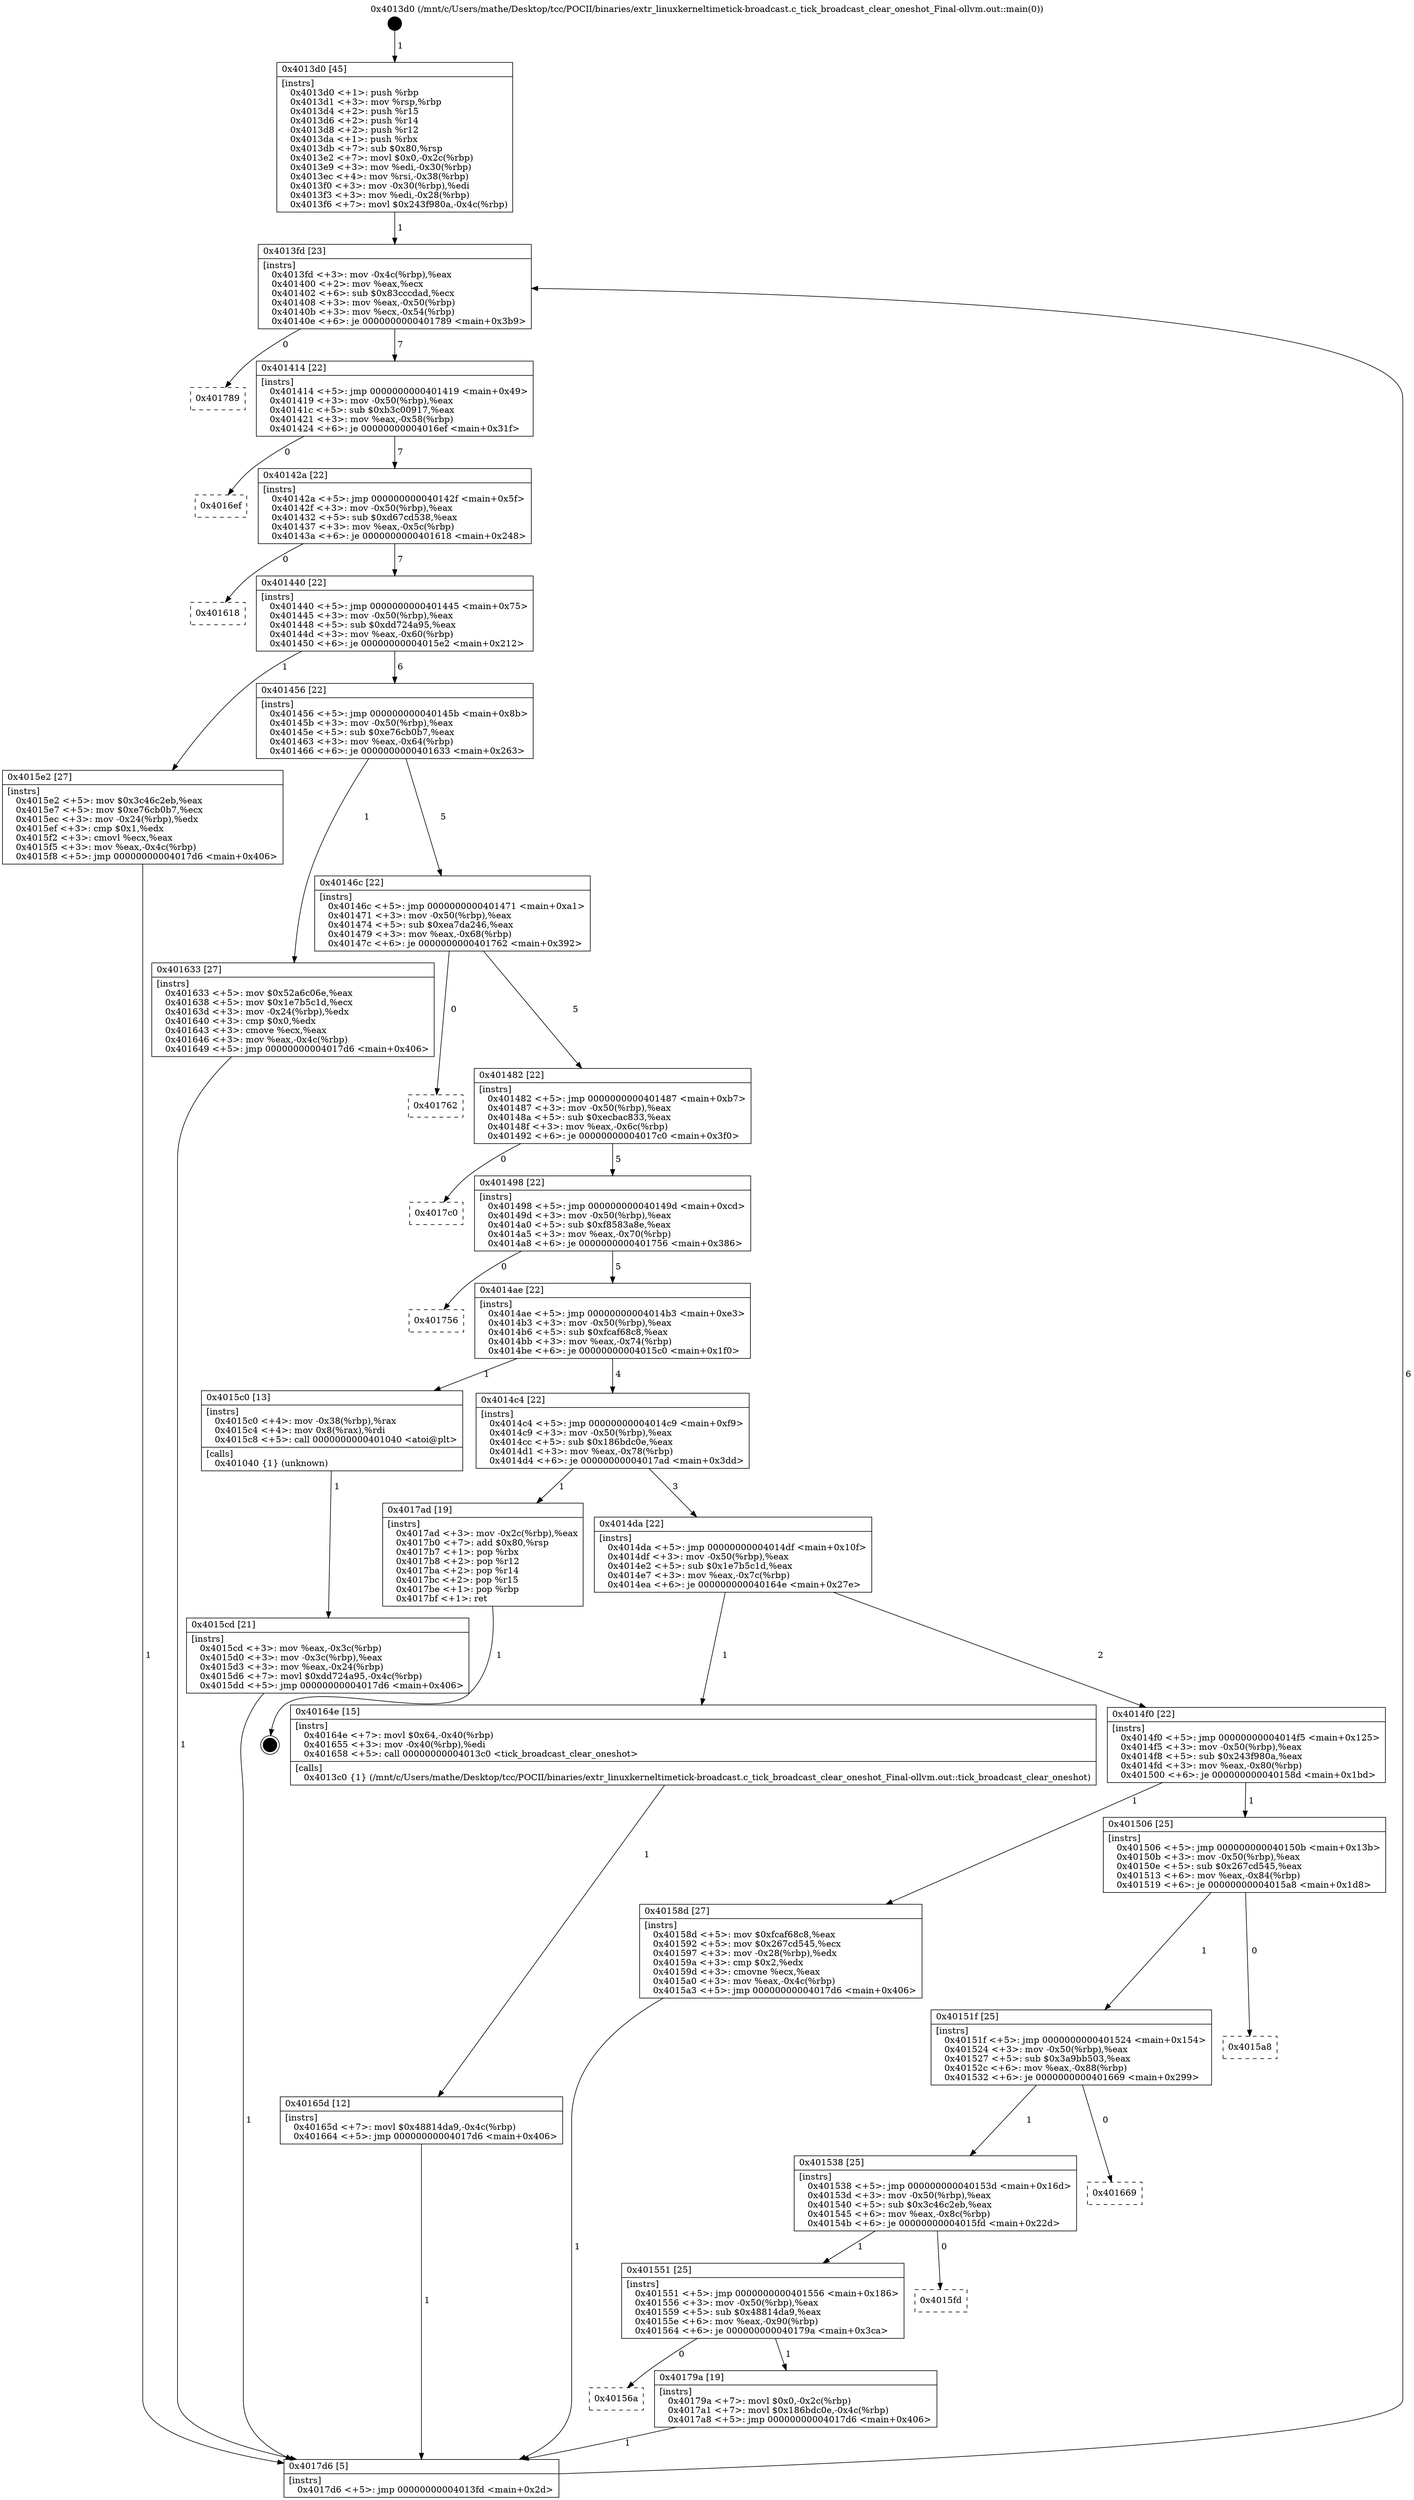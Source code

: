 digraph "0x4013d0" {
  label = "0x4013d0 (/mnt/c/Users/mathe/Desktop/tcc/POCII/binaries/extr_linuxkerneltimetick-broadcast.c_tick_broadcast_clear_oneshot_Final-ollvm.out::main(0))"
  labelloc = "t"
  node[shape=record]

  Entry [label="",width=0.3,height=0.3,shape=circle,fillcolor=black,style=filled]
  "0x4013fd" [label="{
     0x4013fd [23]\l
     | [instrs]\l
     &nbsp;&nbsp;0x4013fd \<+3\>: mov -0x4c(%rbp),%eax\l
     &nbsp;&nbsp;0x401400 \<+2\>: mov %eax,%ecx\l
     &nbsp;&nbsp;0x401402 \<+6\>: sub $0x83cccdad,%ecx\l
     &nbsp;&nbsp;0x401408 \<+3\>: mov %eax,-0x50(%rbp)\l
     &nbsp;&nbsp;0x40140b \<+3\>: mov %ecx,-0x54(%rbp)\l
     &nbsp;&nbsp;0x40140e \<+6\>: je 0000000000401789 \<main+0x3b9\>\l
  }"]
  "0x401789" [label="{
     0x401789\l
  }", style=dashed]
  "0x401414" [label="{
     0x401414 [22]\l
     | [instrs]\l
     &nbsp;&nbsp;0x401414 \<+5\>: jmp 0000000000401419 \<main+0x49\>\l
     &nbsp;&nbsp;0x401419 \<+3\>: mov -0x50(%rbp),%eax\l
     &nbsp;&nbsp;0x40141c \<+5\>: sub $0xb3c00917,%eax\l
     &nbsp;&nbsp;0x401421 \<+3\>: mov %eax,-0x58(%rbp)\l
     &nbsp;&nbsp;0x401424 \<+6\>: je 00000000004016ef \<main+0x31f\>\l
  }"]
  Exit [label="",width=0.3,height=0.3,shape=circle,fillcolor=black,style=filled,peripheries=2]
  "0x4016ef" [label="{
     0x4016ef\l
  }", style=dashed]
  "0x40142a" [label="{
     0x40142a [22]\l
     | [instrs]\l
     &nbsp;&nbsp;0x40142a \<+5\>: jmp 000000000040142f \<main+0x5f\>\l
     &nbsp;&nbsp;0x40142f \<+3\>: mov -0x50(%rbp),%eax\l
     &nbsp;&nbsp;0x401432 \<+5\>: sub $0xd67cd538,%eax\l
     &nbsp;&nbsp;0x401437 \<+3\>: mov %eax,-0x5c(%rbp)\l
     &nbsp;&nbsp;0x40143a \<+6\>: je 0000000000401618 \<main+0x248\>\l
  }"]
  "0x40156a" [label="{
     0x40156a\l
  }", style=dashed]
  "0x401618" [label="{
     0x401618\l
  }", style=dashed]
  "0x401440" [label="{
     0x401440 [22]\l
     | [instrs]\l
     &nbsp;&nbsp;0x401440 \<+5\>: jmp 0000000000401445 \<main+0x75\>\l
     &nbsp;&nbsp;0x401445 \<+3\>: mov -0x50(%rbp),%eax\l
     &nbsp;&nbsp;0x401448 \<+5\>: sub $0xdd724a95,%eax\l
     &nbsp;&nbsp;0x40144d \<+3\>: mov %eax,-0x60(%rbp)\l
     &nbsp;&nbsp;0x401450 \<+6\>: je 00000000004015e2 \<main+0x212\>\l
  }"]
  "0x40179a" [label="{
     0x40179a [19]\l
     | [instrs]\l
     &nbsp;&nbsp;0x40179a \<+7\>: movl $0x0,-0x2c(%rbp)\l
     &nbsp;&nbsp;0x4017a1 \<+7\>: movl $0x186bdc0e,-0x4c(%rbp)\l
     &nbsp;&nbsp;0x4017a8 \<+5\>: jmp 00000000004017d6 \<main+0x406\>\l
  }"]
  "0x4015e2" [label="{
     0x4015e2 [27]\l
     | [instrs]\l
     &nbsp;&nbsp;0x4015e2 \<+5\>: mov $0x3c46c2eb,%eax\l
     &nbsp;&nbsp;0x4015e7 \<+5\>: mov $0xe76cb0b7,%ecx\l
     &nbsp;&nbsp;0x4015ec \<+3\>: mov -0x24(%rbp),%edx\l
     &nbsp;&nbsp;0x4015ef \<+3\>: cmp $0x1,%edx\l
     &nbsp;&nbsp;0x4015f2 \<+3\>: cmovl %ecx,%eax\l
     &nbsp;&nbsp;0x4015f5 \<+3\>: mov %eax,-0x4c(%rbp)\l
     &nbsp;&nbsp;0x4015f8 \<+5\>: jmp 00000000004017d6 \<main+0x406\>\l
  }"]
  "0x401456" [label="{
     0x401456 [22]\l
     | [instrs]\l
     &nbsp;&nbsp;0x401456 \<+5\>: jmp 000000000040145b \<main+0x8b\>\l
     &nbsp;&nbsp;0x40145b \<+3\>: mov -0x50(%rbp),%eax\l
     &nbsp;&nbsp;0x40145e \<+5\>: sub $0xe76cb0b7,%eax\l
     &nbsp;&nbsp;0x401463 \<+3\>: mov %eax,-0x64(%rbp)\l
     &nbsp;&nbsp;0x401466 \<+6\>: je 0000000000401633 \<main+0x263\>\l
  }"]
  "0x401551" [label="{
     0x401551 [25]\l
     | [instrs]\l
     &nbsp;&nbsp;0x401551 \<+5\>: jmp 0000000000401556 \<main+0x186\>\l
     &nbsp;&nbsp;0x401556 \<+3\>: mov -0x50(%rbp),%eax\l
     &nbsp;&nbsp;0x401559 \<+5\>: sub $0x48814da9,%eax\l
     &nbsp;&nbsp;0x40155e \<+6\>: mov %eax,-0x90(%rbp)\l
     &nbsp;&nbsp;0x401564 \<+6\>: je 000000000040179a \<main+0x3ca\>\l
  }"]
  "0x401633" [label="{
     0x401633 [27]\l
     | [instrs]\l
     &nbsp;&nbsp;0x401633 \<+5\>: mov $0x52a6c06e,%eax\l
     &nbsp;&nbsp;0x401638 \<+5\>: mov $0x1e7b5c1d,%ecx\l
     &nbsp;&nbsp;0x40163d \<+3\>: mov -0x24(%rbp),%edx\l
     &nbsp;&nbsp;0x401640 \<+3\>: cmp $0x0,%edx\l
     &nbsp;&nbsp;0x401643 \<+3\>: cmove %ecx,%eax\l
     &nbsp;&nbsp;0x401646 \<+3\>: mov %eax,-0x4c(%rbp)\l
     &nbsp;&nbsp;0x401649 \<+5\>: jmp 00000000004017d6 \<main+0x406\>\l
  }"]
  "0x40146c" [label="{
     0x40146c [22]\l
     | [instrs]\l
     &nbsp;&nbsp;0x40146c \<+5\>: jmp 0000000000401471 \<main+0xa1\>\l
     &nbsp;&nbsp;0x401471 \<+3\>: mov -0x50(%rbp),%eax\l
     &nbsp;&nbsp;0x401474 \<+5\>: sub $0xea7da246,%eax\l
     &nbsp;&nbsp;0x401479 \<+3\>: mov %eax,-0x68(%rbp)\l
     &nbsp;&nbsp;0x40147c \<+6\>: je 0000000000401762 \<main+0x392\>\l
  }"]
  "0x4015fd" [label="{
     0x4015fd\l
  }", style=dashed]
  "0x401762" [label="{
     0x401762\l
  }", style=dashed]
  "0x401482" [label="{
     0x401482 [22]\l
     | [instrs]\l
     &nbsp;&nbsp;0x401482 \<+5\>: jmp 0000000000401487 \<main+0xb7\>\l
     &nbsp;&nbsp;0x401487 \<+3\>: mov -0x50(%rbp),%eax\l
     &nbsp;&nbsp;0x40148a \<+5\>: sub $0xecbac833,%eax\l
     &nbsp;&nbsp;0x40148f \<+3\>: mov %eax,-0x6c(%rbp)\l
     &nbsp;&nbsp;0x401492 \<+6\>: je 00000000004017c0 \<main+0x3f0\>\l
  }"]
  "0x401538" [label="{
     0x401538 [25]\l
     | [instrs]\l
     &nbsp;&nbsp;0x401538 \<+5\>: jmp 000000000040153d \<main+0x16d\>\l
     &nbsp;&nbsp;0x40153d \<+3\>: mov -0x50(%rbp),%eax\l
     &nbsp;&nbsp;0x401540 \<+5\>: sub $0x3c46c2eb,%eax\l
     &nbsp;&nbsp;0x401545 \<+6\>: mov %eax,-0x8c(%rbp)\l
     &nbsp;&nbsp;0x40154b \<+6\>: je 00000000004015fd \<main+0x22d\>\l
  }"]
  "0x4017c0" [label="{
     0x4017c0\l
  }", style=dashed]
  "0x401498" [label="{
     0x401498 [22]\l
     | [instrs]\l
     &nbsp;&nbsp;0x401498 \<+5\>: jmp 000000000040149d \<main+0xcd\>\l
     &nbsp;&nbsp;0x40149d \<+3\>: mov -0x50(%rbp),%eax\l
     &nbsp;&nbsp;0x4014a0 \<+5\>: sub $0xf8583a8e,%eax\l
     &nbsp;&nbsp;0x4014a5 \<+3\>: mov %eax,-0x70(%rbp)\l
     &nbsp;&nbsp;0x4014a8 \<+6\>: je 0000000000401756 \<main+0x386\>\l
  }"]
  "0x401669" [label="{
     0x401669\l
  }", style=dashed]
  "0x401756" [label="{
     0x401756\l
  }", style=dashed]
  "0x4014ae" [label="{
     0x4014ae [22]\l
     | [instrs]\l
     &nbsp;&nbsp;0x4014ae \<+5\>: jmp 00000000004014b3 \<main+0xe3\>\l
     &nbsp;&nbsp;0x4014b3 \<+3\>: mov -0x50(%rbp),%eax\l
     &nbsp;&nbsp;0x4014b6 \<+5\>: sub $0xfcaf68c8,%eax\l
     &nbsp;&nbsp;0x4014bb \<+3\>: mov %eax,-0x74(%rbp)\l
     &nbsp;&nbsp;0x4014be \<+6\>: je 00000000004015c0 \<main+0x1f0\>\l
  }"]
  "0x40151f" [label="{
     0x40151f [25]\l
     | [instrs]\l
     &nbsp;&nbsp;0x40151f \<+5\>: jmp 0000000000401524 \<main+0x154\>\l
     &nbsp;&nbsp;0x401524 \<+3\>: mov -0x50(%rbp),%eax\l
     &nbsp;&nbsp;0x401527 \<+5\>: sub $0x3a9bb503,%eax\l
     &nbsp;&nbsp;0x40152c \<+6\>: mov %eax,-0x88(%rbp)\l
     &nbsp;&nbsp;0x401532 \<+6\>: je 0000000000401669 \<main+0x299\>\l
  }"]
  "0x4015c0" [label="{
     0x4015c0 [13]\l
     | [instrs]\l
     &nbsp;&nbsp;0x4015c0 \<+4\>: mov -0x38(%rbp),%rax\l
     &nbsp;&nbsp;0x4015c4 \<+4\>: mov 0x8(%rax),%rdi\l
     &nbsp;&nbsp;0x4015c8 \<+5\>: call 0000000000401040 \<atoi@plt\>\l
     | [calls]\l
     &nbsp;&nbsp;0x401040 \{1\} (unknown)\l
  }"]
  "0x4014c4" [label="{
     0x4014c4 [22]\l
     | [instrs]\l
     &nbsp;&nbsp;0x4014c4 \<+5\>: jmp 00000000004014c9 \<main+0xf9\>\l
     &nbsp;&nbsp;0x4014c9 \<+3\>: mov -0x50(%rbp),%eax\l
     &nbsp;&nbsp;0x4014cc \<+5\>: sub $0x186bdc0e,%eax\l
     &nbsp;&nbsp;0x4014d1 \<+3\>: mov %eax,-0x78(%rbp)\l
     &nbsp;&nbsp;0x4014d4 \<+6\>: je 00000000004017ad \<main+0x3dd\>\l
  }"]
  "0x4015a8" [label="{
     0x4015a8\l
  }", style=dashed]
  "0x4017ad" [label="{
     0x4017ad [19]\l
     | [instrs]\l
     &nbsp;&nbsp;0x4017ad \<+3\>: mov -0x2c(%rbp),%eax\l
     &nbsp;&nbsp;0x4017b0 \<+7\>: add $0x80,%rsp\l
     &nbsp;&nbsp;0x4017b7 \<+1\>: pop %rbx\l
     &nbsp;&nbsp;0x4017b8 \<+2\>: pop %r12\l
     &nbsp;&nbsp;0x4017ba \<+2\>: pop %r14\l
     &nbsp;&nbsp;0x4017bc \<+2\>: pop %r15\l
     &nbsp;&nbsp;0x4017be \<+1\>: pop %rbp\l
     &nbsp;&nbsp;0x4017bf \<+1\>: ret\l
  }"]
  "0x4014da" [label="{
     0x4014da [22]\l
     | [instrs]\l
     &nbsp;&nbsp;0x4014da \<+5\>: jmp 00000000004014df \<main+0x10f\>\l
     &nbsp;&nbsp;0x4014df \<+3\>: mov -0x50(%rbp),%eax\l
     &nbsp;&nbsp;0x4014e2 \<+5\>: sub $0x1e7b5c1d,%eax\l
     &nbsp;&nbsp;0x4014e7 \<+3\>: mov %eax,-0x7c(%rbp)\l
     &nbsp;&nbsp;0x4014ea \<+6\>: je 000000000040164e \<main+0x27e\>\l
  }"]
  "0x40165d" [label="{
     0x40165d [12]\l
     | [instrs]\l
     &nbsp;&nbsp;0x40165d \<+7\>: movl $0x48814da9,-0x4c(%rbp)\l
     &nbsp;&nbsp;0x401664 \<+5\>: jmp 00000000004017d6 \<main+0x406\>\l
  }"]
  "0x40164e" [label="{
     0x40164e [15]\l
     | [instrs]\l
     &nbsp;&nbsp;0x40164e \<+7\>: movl $0x64,-0x40(%rbp)\l
     &nbsp;&nbsp;0x401655 \<+3\>: mov -0x40(%rbp),%edi\l
     &nbsp;&nbsp;0x401658 \<+5\>: call 00000000004013c0 \<tick_broadcast_clear_oneshot\>\l
     | [calls]\l
     &nbsp;&nbsp;0x4013c0 \{1\} (/mnt/c/Users/mathe/Desktop/tcc/POCII/binaries/extr_linuxkerneltimetick-broadcast.c_tick_broadcast_clear_oneshot_Final-ollvm.out::tick_broadcast_clear_oneshot)\l
  }"]
  "0x4014f0" [label="{
     0x4014f0 [22]\l
     | [instrs]\l
     &nbsp;&nbsp;0x4014f0 \<+5\>: jmp 00000000004014f5 \<main+0x125\>\l
     &nbsp;&nbsp;0x4014f5 \<+3\>: mov -0x50(%rbp),%eax\l
     &nbsp;&nbsp;0x4014f8 \<+5\>: sub $0x243f980a,%eax\l
     &nbsp;&nbsp;0x4014fd \<+3\>: mov %eax,-0x80(%rbp)\l
     &nbsp;&nbsp;0x401500 \<+6\>: je 000000000040158d \<main+0x1bd\>\l
  }"]
  "0x4015cd" [label="{
     0x4015cd [21]\l
     | [instrs]\l
     &nbsp;&nbsp;0x4015cd \<+3\>: mov %eax,-0x3c(%rbp)\l
     &nbsp;&nbsp;0x4015d0 \<+3\>: mov -0x3c(%rbp),%eax\l
     &nbsp;&nbsp;0x4015d3 \<+3\>: mov %eax,-0x24(%rbp)\l
     &nbsp;&nbsp;0x4015d6 \<+7\>: movl $0xdd724a95,-0x4c(%rbp)\l
     &nbsp;&nbsp;0x4015dd \<+5\>: jmp 00000000004017d6 \<main+0x406\>\l
  }"]
  "0x40158d" [label="{
     0x40158d [27]\l
     | [instrs]\l
     &nbsp;&nbsp;0x40158d \<+5\>: mov $0xfcaf68c8,%eax\l
     &nbsp;&nbsp;0x401592 \<+5\>: mov $0x267cd545,%ecx\l
     &nbsp;&nbsp;0x401597 \<+3\>: mov -0x28(%rbp),%edx\l
     &nbsp;&nbsp;0x40159a \<+3\>: cmp $0x2,%edx\l
     &nbsp;&nbsp;0x40159d \<+3\>: cmovne %ecx,%eax\l
     &nbsp;&nbsp;0x4015a0 \<+3\>: mov %eax,-0x4c(%rbp)\l
     &nbsp;&nbsp;0x4015a3 \<+5\>: jmp 00000000004017d6 \<main+0x406\>\l
  }"]
  "0x401506" [label="{
     0x401506 [25]\l
     | [instrs]\l
     &nbsp;&nbsp;0x401506 \<+5\>: jmp 000000000040150b \<main+0x13b\>\l
     &nbsp;&nbsp;0x40150b \<+3\>: mov -0x50(%rbp),%eax\l
     &nbsp;&nbsp;0x40150e \<+5\>: sub $0x267cd545,%eax\l
     &nbsp;&nbsp;0x401513 \<+6\>: mov %eax,-0x84(%rbp)\l
     &nbsp;&nbsp;0x401519 \<+6\>: je 00000000004015a8 \<main+0x1d8\>\l
  }"]
  "0x4017d6" [label="{
     0x4017d6 [5]\l
     | [instrs]\l
     &nbsp;&nbsp;0x4017d6 \<+5\>: jmp 00000000004013fd \<main+0x2d\>\l
  }"]
  "0x4013d0" [label="{
     0x4013d0 [45]\l
     | [instrs]\l
     &nbsp;&nbsp;0x4013d0 \<+1\>: push %rbp\l
     &nbsp;&nbsp;0x4013d1 \<+3\>: mov %rsp,%rbp\l
     &nbsp;&nbsp;0x4013d4 \<+2\>: push %r15\l
     &nbsp;&nbsp;0x4013d6 \<+2\>: push %r14\l
     &nbsp;&nbsp;0x4013d8 \<+2\>: push %r12\l
     &nbsp;&nbsp;0x4013da \<+1\>: push %rbx\l
     &nbsp;&nbsp;0x4013db \<+7\>: sub $0x80,%rsp\l
     &nbsp;&nbsp;0x4013e2 \<+7\>: movl $0x0,-0x2c(%rbp)\l
     &nbsp;&nbsp;0x4013e9 \<+3\>: mov %edi,-0x30(%rbp)\l
     &nbsp;&nbsp;0x4013ec \<+4\>: mov %rsi,-0x38(%rbp)\l
     &nbsp;&nbsp;0x4013f0 \<+3\>: mov -0x30(%rbp),%edi\l
     &nbsp;&nbsp;0x4013f3 \<+3\>: mov %edi,-0x28(%rbp)\l
     &nbsp;&nbsp;0x4013f6 \<+7\>: movl $0x243f980a,-0x4c(%rbp)\l
  }"]
  Entry -> "0x4013d0" [label=" 1"]
  "0x4013fd" -> "0x401789" [label=" 0"]
  "0x4013fd" -> "0x401414" [label=" 7"]
  "0x4017ad" -> Exit [label=" 1"]
  "0x401414" -> "0x4016ef" [label=" 0"]
  "0x401414" -> "0x40142a" [label=" 7"]
  "0x40179a" -> "0x4017d6" [label=" 1"]
  "0x40142a" -> "0x401618" [label=" 0"]
  "0x40142a" -> "0x401440" [label=" 7"]
  "0x401551" -> "0x40156a" [label=" 0"]
  "0x401440" -> "0x4015e2" [label=" 1"]
  "0x401440" -> "0x401456" [label=" 6"]
  "0x401551" -> "0x40179a" [label=" 1"]
  "0x401456" -> "0x401633" [label=" 1"]
  "0x401456" -> "0x40146c" [label=" 5"]
  "0x401538" -> "0x401551" [label=" 1"]
  "0x40146c" -> "0x401762" [label=" 0"]
  "0x40146c" -> "0x401482" [label=" 5"]
  "0x401538" -> "0x4015fd" [label=" 0"]
  "0x401482" -> "0x4017c0" [label=" 0"]
  "0x401482" -> "0x401498" [label=" 5"]
  "0x40151f" -> "0x401538" [label=" 1"]
  "0x401498" -> "0x401756" [label=" 0"]
  "0x401498" -> "0x4014ae" [label=" 5"]
  "0x40151f" -> "0x401669" [label=" 0"]
  "0x4014ae" -> "0x4015c0" [label=" 1"]
  "0x4014ae" -> "0x4014c4" [label=" 4"]
  "0x401506" -> "0x40151f" [label=" 1"]
  "0x4014c4" -> "0x4017ad" [label=" 1"]
  "0x4014c4" -> "0x4014da" [label=" 3"]
  "0x401506" -> "0x4015a8" [label=" 0"]
  "0x4014da" -> "0x40164e" [label=" 1"]
  "0x4014da" -> "0x4014f0" [label=" 2"]
  "0x40165d" -> "0x4017d6" [label=" 1"]
  "0x4014f0" -> "0x40158d" [label=" 1"]
  "0x4014f0" -> "0x401506" [label=" 1"]
  "0x40158d" -> "0x4017d6" [label=" 1"]
  "0x4013d0" -> "0x4013fd" [label=" 1"]
  "0x4017d6" -> "0x4013fd" [label=" 6"]
  "0x4015c0" -> "0x4015cd" [label=" 1"]
  "0x4015cd" -> "0x4017d6" [label=" 1"]
  "0x4015e2" -> "0x4017d6" [label=" 1"]
  "0x401633" -> "0x4017d6" [label=" 1"]
  "0x40164e" -> "0x40165d" [label=" 1"]
}
